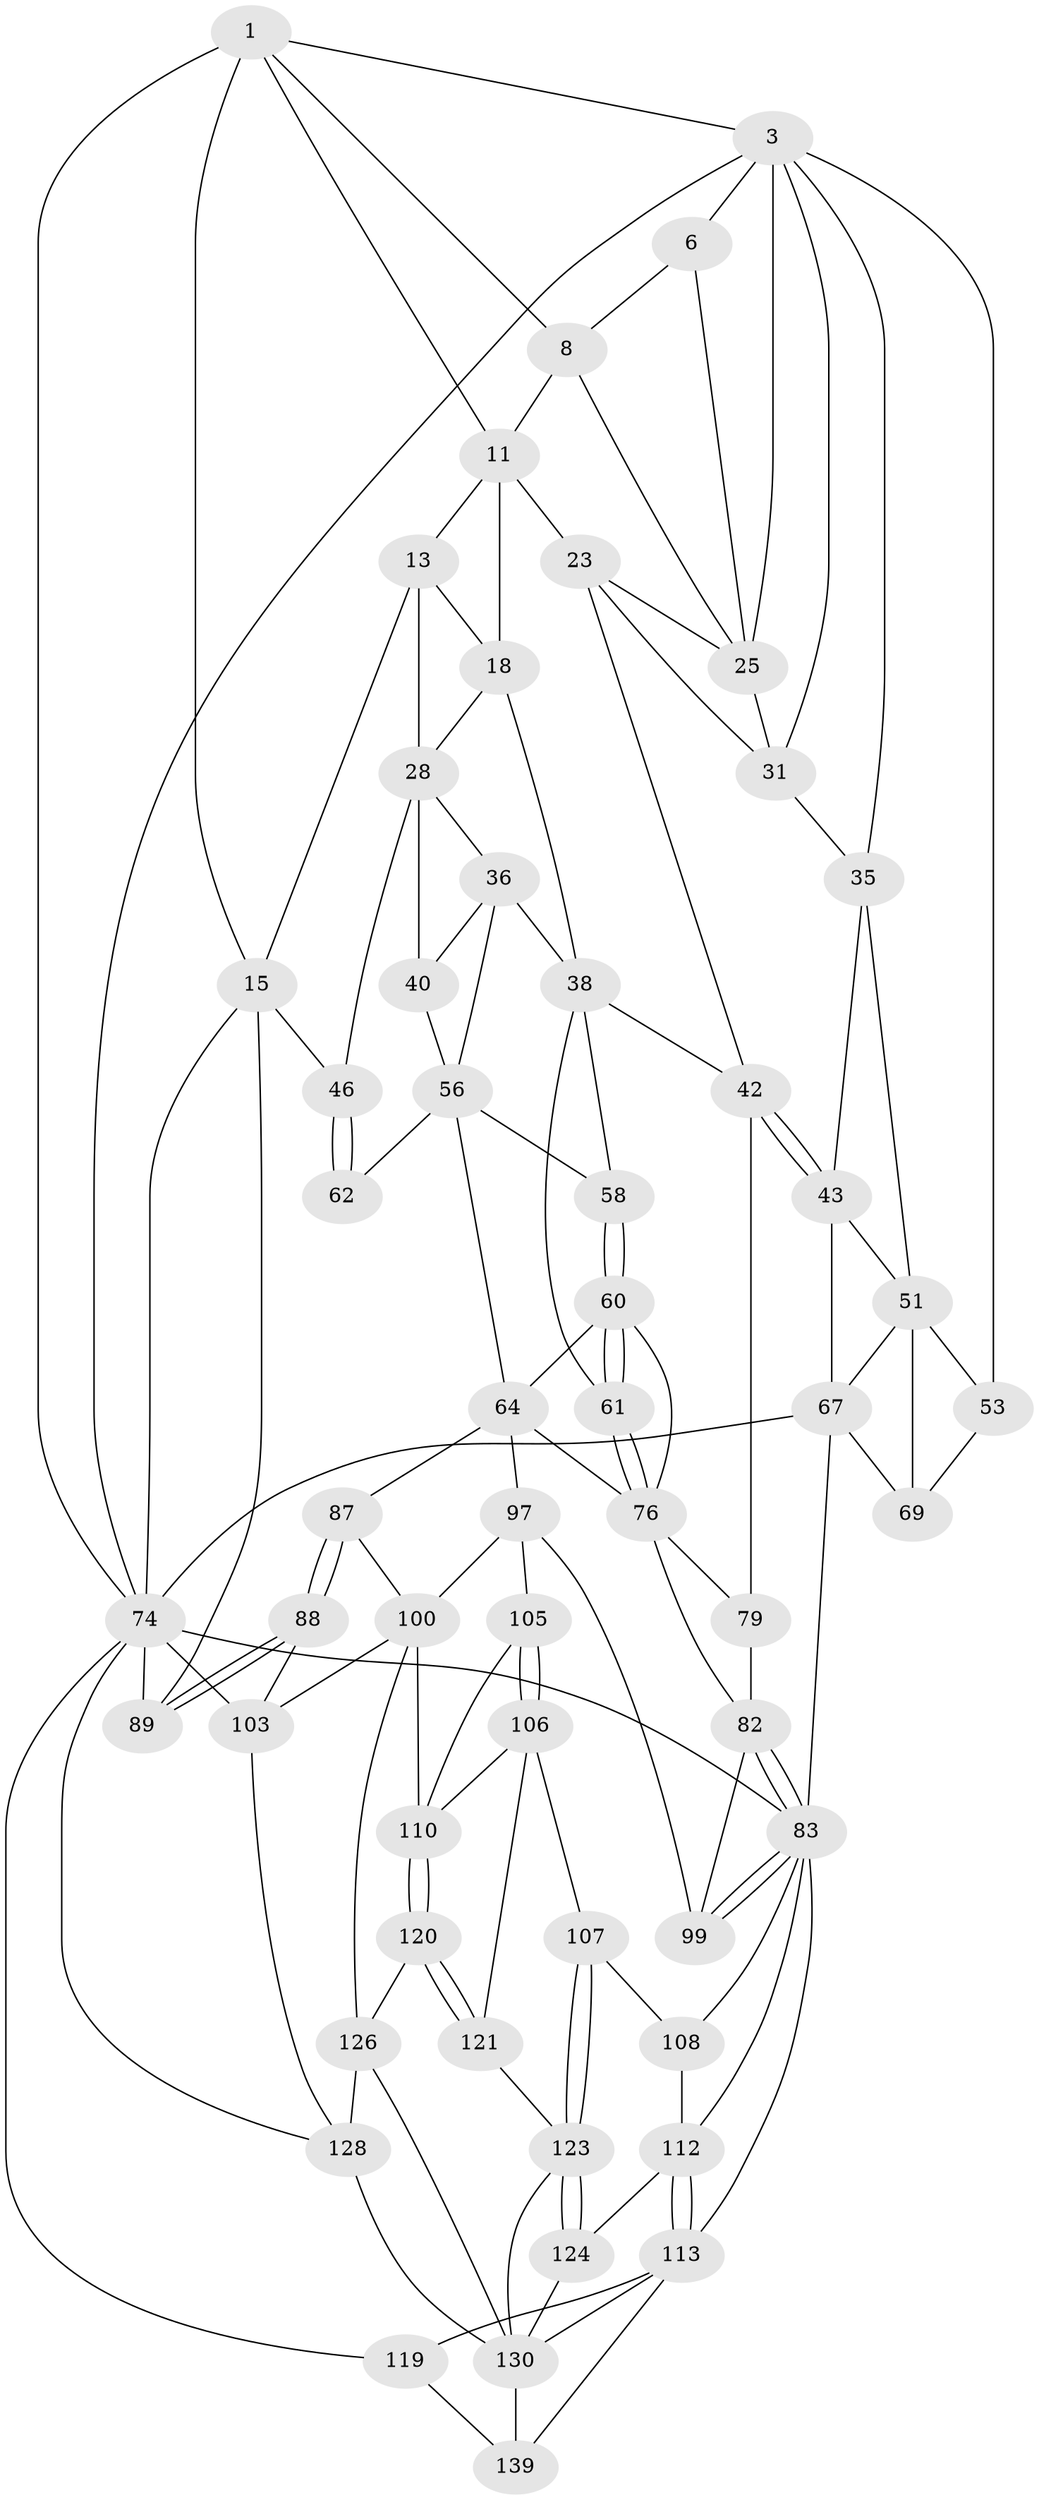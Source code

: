 // original degree distribution, {3: 0.020833333333333332, 6: 0.2361111111111111, 5: 0.5069444444444444, 4: 0.2361111111111111}
// Generated by graph-tools (version 1.1) at 2025/21/03/04/25 18:21:29]
// undirected, 57 vertices, 131 edges
graph export_dot {
graph [start="1"]
  node [color=gray90,style=filled];
  1 [pos="+0.2821220274975264+0",super="+7+2"];
  3 [pos="+0+0",super="+4+54"];
  6 [pos="+0.26195442969005583+0",super="+10"];
  8 [pos="+0.3828839128587816+0",super="+9"];
  11 [pos="+0.5050264083059505+0",super="+12+16"];
  13 [pos="+0.7586481807724171+0",super="+22+14"];
  15 [pos="+1+0",super="+45"];
  18 [pos="+0.6331315459443932+0.02986071077560438",super="+19"];
  23 [pos="+0.40068414336294683+0.16048541970905947",super="+24+34"];
  25 [pos="+0.33385529300254535+0.1029976946625719",super="+26"];
  28 [pos="+0.7792628838410111+0.08174144650484659",super="+30+29"];
  31 [pos="+0.24123020108810952+0.0932938855834494",super="+33"];
  35 [pos="+0.22424000830531737+0.18419860605451008",super="+44"];
  36 [pos="+0.7121779617279929+0.18334680596958242",super="+37+41"];
  38 [pos="+0.6048775936446599+0.15764275285120194",super="+48"];
  40 [pos="+0.773095421213455+0.20299699524856457",super="+55"];
  42 [pos="+0.41223901134482005+0.2748349262594549",super="+50"];
  43 [pos="+0.35006718854842184+0.28532666253904704",super="+70"];
  46 [pos="+1+0.3162730613821293"];
  51 [pos="+0.12572650045468706+0.26252256529151513",super="+66+52"];
  53 [pos="+0+0.18258023024447326"];
  56 [pos="+0.8026853477403926+0.3134909894955825",super="+63+57"];
  58 [pos="+0.6873848172705902+0.3062053611815251"];
  60 [pos="+0.6839102474551266+0.31622123764168675",super="+65"];
  61 [pos="+0.5540652287033149+0.3841526558293847"];
  62 [pos="+0.8661452675543578+0.41155000272465314"];
  64 [pos="+0.7867250964184889+0.4358410443456182",super="+92"];
  67 [pos="+0.19204110063236088+0.410877242058468",super="+68+81"];
  69 [pos="+0.06058380129809978+0.3925217773793339"];
  74 [pos="+0+0.5130643643652231",super="+75"];
  76 [pos="+0.5630978193685727+0.42096028811944014",super="+77"];
  79 [pos="+0.42769812347126723+0.4456691178727034",super="+80"];
  82 [pos="+0.3881146504981031+0.4877301869711498",super="+93"];
  83 [pos="+0.35255609406371174+0.5870982584253244",super="+84"];
  87 [pos="+0.907383408563481+0.48358977015343235",super="+90"];
  88 [pos="+1+0.5858230267273962",super="+102"];
  89 [pos="+1+0.5670498779938854"];
  97 [pos="+0.588525768587069+0.5923619010200429",super="+98"];
  99 [pos="+0.46082933051988084+0.5692392112336702"];
  100 [pos="+0.6686813293414171+0.6440713448155911",super="+101"];
  103 [pos="+0.8098286144861441+0.795202161625433",super="+104+122"];
  105 [pos="+0.4977287125713631+0.6261062488158231"];
  106 [pos="+0.4208035166564459+0.6863800019301429",super="+117"];
  107 [pos="+0.4138373895923318+0.6839478773530515"];
  108 [pos="+0.3368203646928841+0.6206001623700471"];
  110 [pos="+0.5220055571363097+0.6977058525454969",super="+111"];
  112 [pos="+0.16625504446861292+0.7673339380631052",super="+114"];
  113 [pos="+0.06607130828792158+0.9209713691967807",super="+118"];
  119 [pos="+0+1"];
  120 [pos="+0.4898922334214434+0.7818658890445453"];
  121 [pos="+0.4706793853008929+0.774075439204876"];
  123 [pos="+0.3624367234531152+0.7853430120106107",super="+125"];
  124 [pos="+0.3445741529254358+0.7891553210318731"];
  126 [pos="+0.5521586264374416+0.8285726040514612",super="+127"];
  128 [pos="+0.6938679018255005+0.8597501900775054",super="+129+142"];
  130 [pos="+0.4141582755942912+0.8670456962574209",super="+131"];
  139 [pos="+0.3832867396405935+0.9309704703199557",super="+140"];
  1 -- 8;
  1 -- 11;
  1 -- 3;
  1 -- 15;
  1 -- 74;
  3 -- 35;
  3 -- 6;
  3 -- 31;
  3 -- 53;
  3 -- 25;
  3 -- 74;
  6 -- 8;
  6 -- 25;
  8 -- 11;
  8 -- 25;
  11 -- 18 [weight=2];
  11 -- 13;
  11 -- 23 [weight=2];
  13 -- 18;
  13 -- 28 [weight=2];
  13 -- 15;
  15 -- 89;
  15 -- 46;
  15 -- 74;
  18 -- 38;
  18 -- 28;
  23 -- 25;
  23 -- 42;
  23 -- 31;
  25 -- 31;
  28 -- 36;
  28 -- 40 [weight=2];
  28 -- 46;
  31 -- 35;
  35 -- 43;
  35 -- 51;
  36 -- 38 [weight=2];
  36 -- 40;
  36 -- 56;
  38 -- 58;
  38 -- 42;
  38 -- 61;
  40 -- 56;
  42 -- 43 [weight=2];
  42 -- 43;
  42 -- 79 [weight=2];
  43 -- 51;
  43 -- 67;
  46 -- 62;
  46 -- 62;
  51 -- 67;
  51 -- 53;
  51 -- 69;
  53 -- 69;
  56 -- 64;
  56 -- 62;
  56 -- 58;
  58 -- 60;
  58 -- 60;
  60 -- 61;
  60 -- 61;
  60 -- 64;
  60 -- 76;
  61 -- 76;
  61 -- 76;
  64 -- 97;
  64 -- 76;
  64 -- 87;
  67 -- 74;
  67 -- 69;
  67 -- 83;
  74 -- 83;
  74 -- 128;
  74 -- 103 [weight=2];
  74 -- 119;
  74 -- 89;
  76 -- 82;
  76 -- 79;
  79 -- 82;
  82 -- 83;
  82 -- 83;
  82 -- 99;
  83 -- 99;
  83 -- 99;
  83 -- 112;
  83 -- 113;
  83 -- 108;
  87 -- 88 [weight=2];
  87 -- 88;
  87 -- 100;
  88 -- 89;
  88 -- 89;
  88 -- 103;
  97 -- 99;
  97 -- 105;
  97 -- 100;
  100 -- 103;
  100 -- 110;
  100 -- 126;
  103 -- 128;
  105 -- 106;
  105 -- 106;
  105 -- 110;
  106 -- 107;
  106 -- 121;
  106 -- 110;
  107 -- 108;
  107 -- 123;
  107 -- 123;
  108 -- 112;
  110 -- 120;
  110 -- 120;
  112 -- 113;
  112 -- 113;
  112 -- 124;
  113 -- 139;
  113 -- 119;
  113 -- 130 [weight=2];
  119 -- 139;
  120 -- 121;
  120 -- 121;
  120 -- 126;
  121 -- 123;
  123 -- 124;
  123 -- 124;
  123 -- 130;
  124 -- 130;
  126 -- 128;
  126 -- 130;
  128 -- 130 [weight=2];
  130 -- 139 [weight=3];
}
